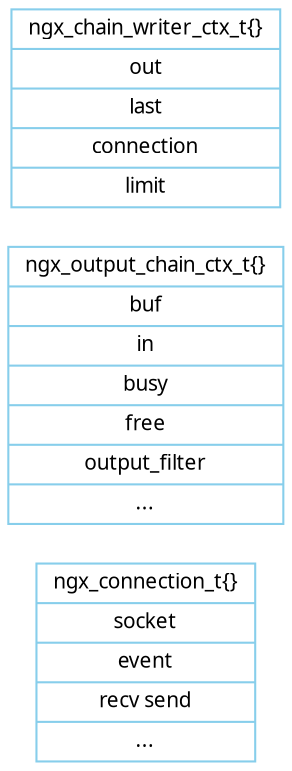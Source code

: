 digraph ngx_upstream_server {
   rankdir=LR;

   node [shape=record, color=skyblue, fontname="Verdana", fontsize=10];
   edge [color=forestgreen, fontname="Verdana", fontsize=10];

  

   ngx_connection_t [label="<head>ngx_connection_t\{\}|socket|event|recv send|..."];


   ngx_output_chain_ctx_t [label="<head>ngx_output_chain_ctx_t\{\}|buf|in |busy |free|output_filter|..."];
   ngx_chain_writer_ctx_t   [label="<head>ngx_chain_writer_ctx_t\{\}|out|last|<connection>connection|limit"];

    
   
}